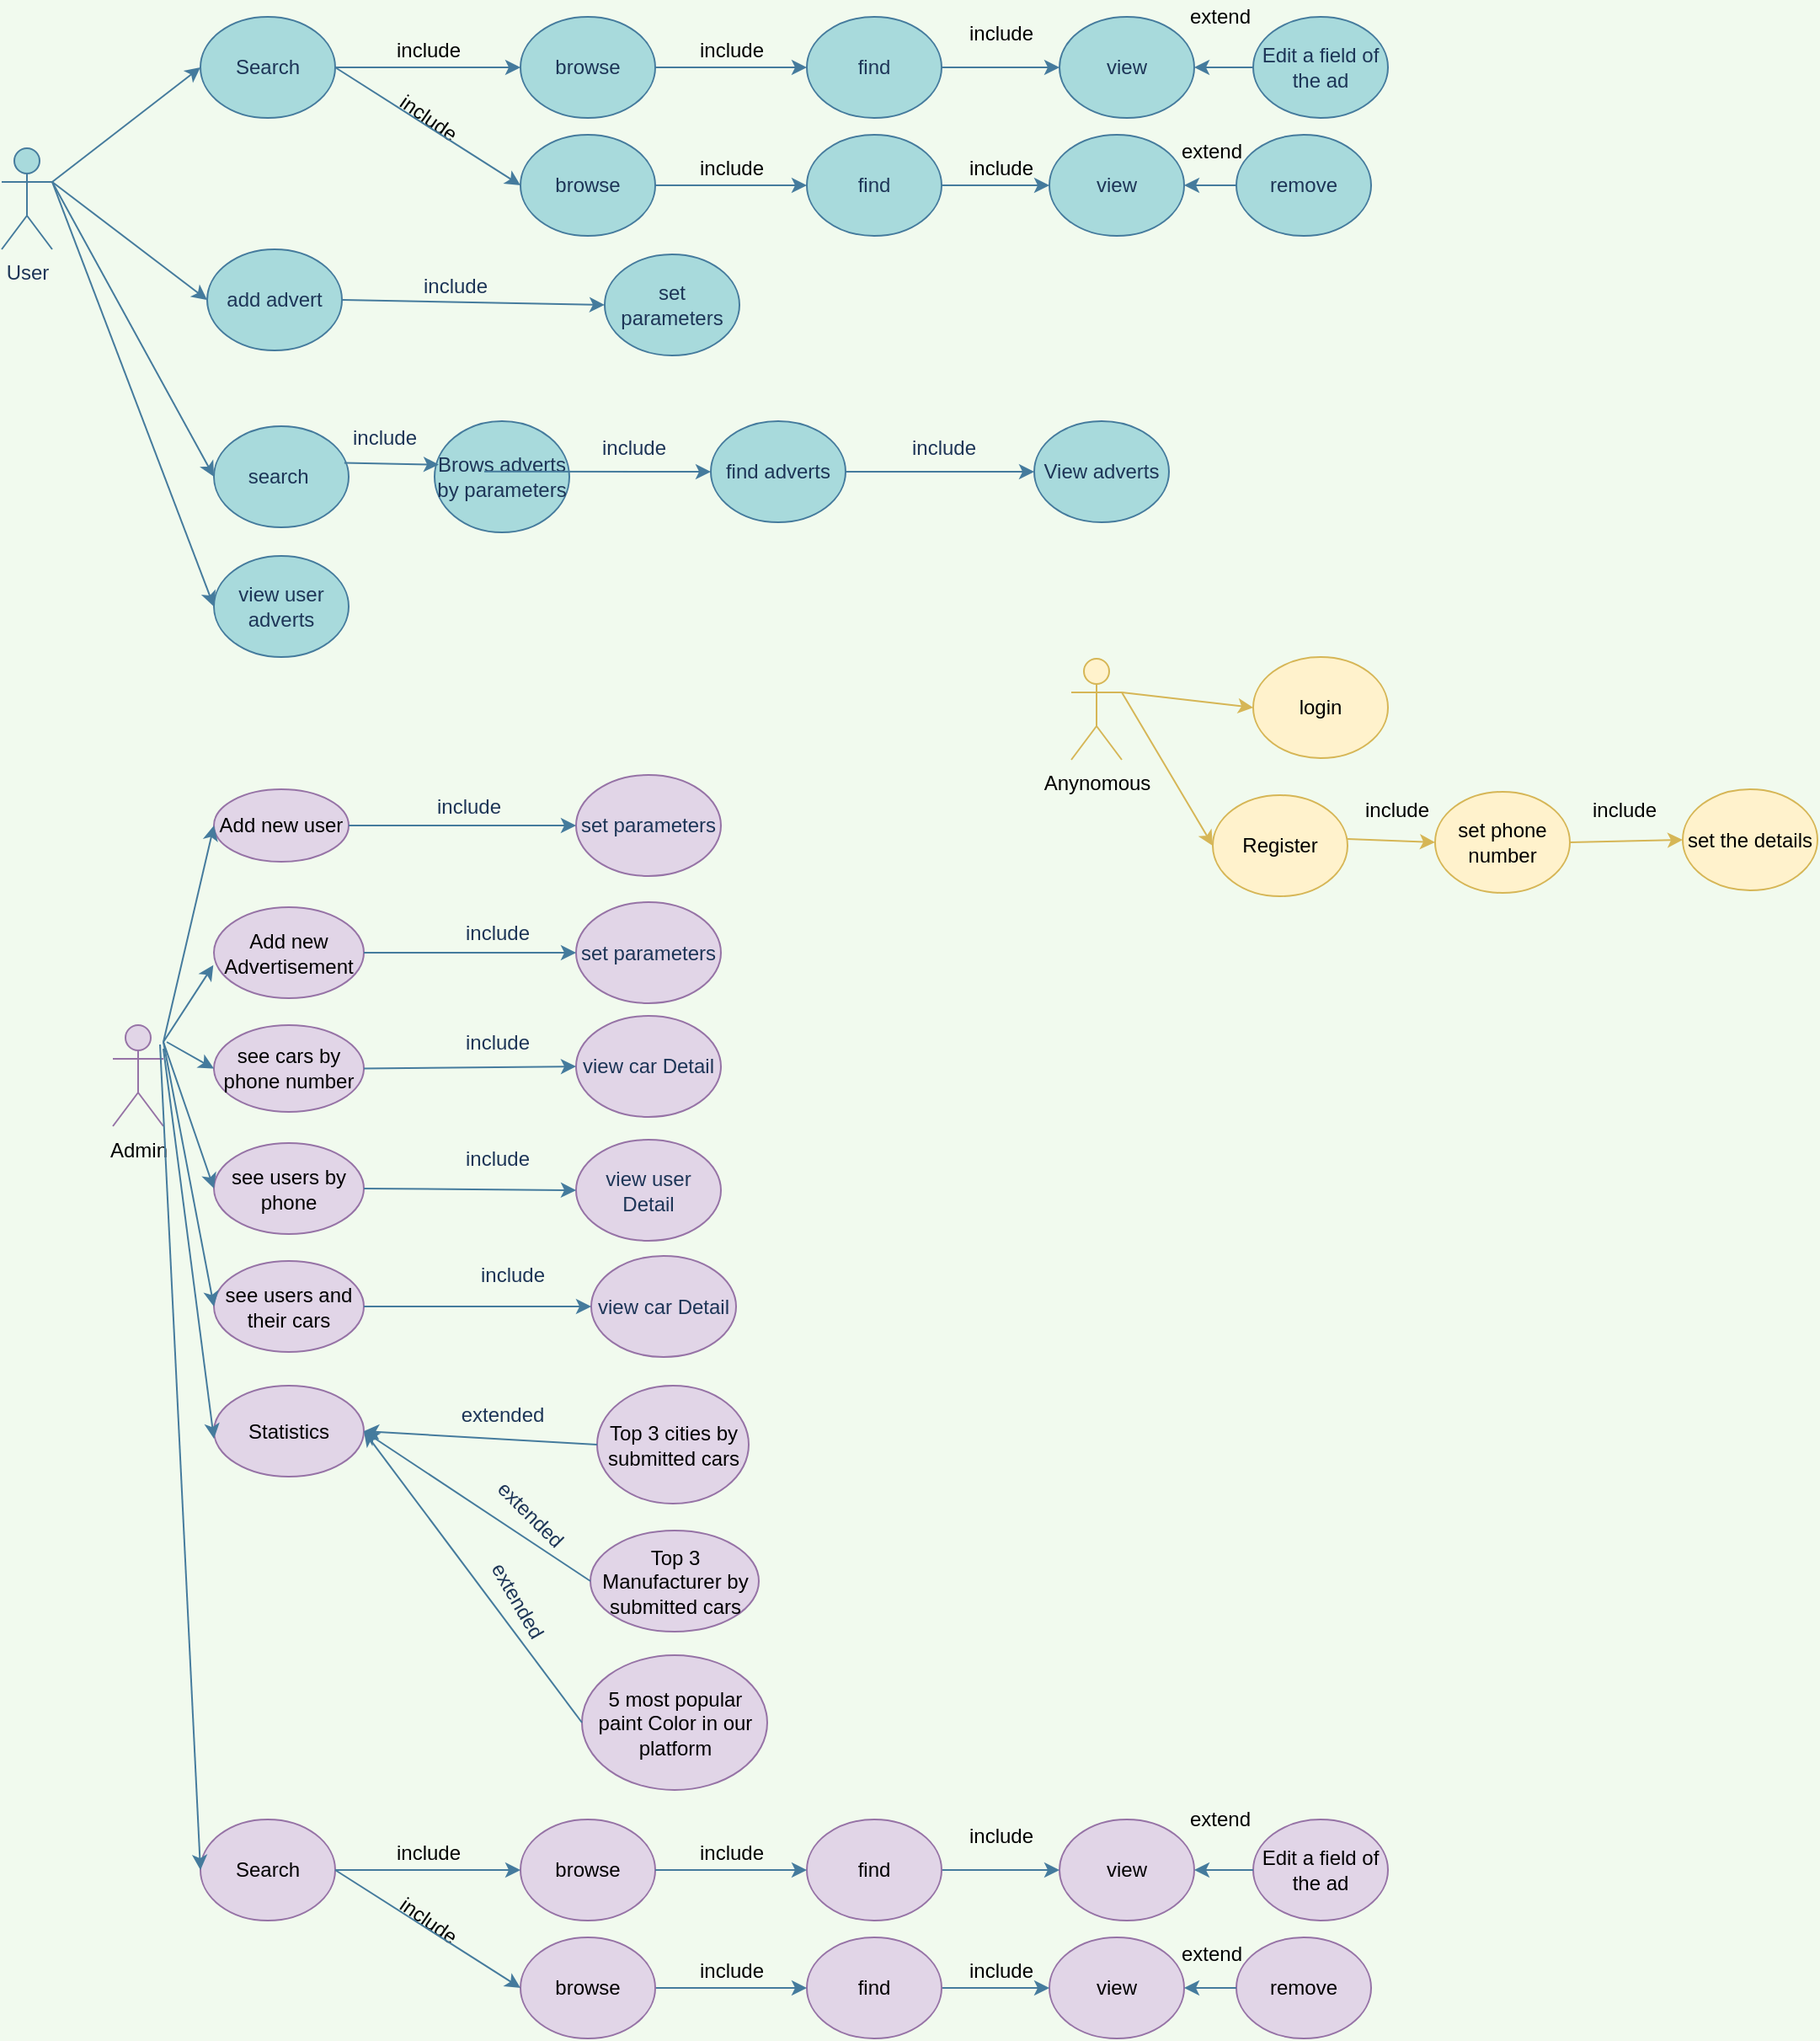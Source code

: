 <mxfile version="14.8.2" type="github">
  <diagram id="tswVuwicUbU1k4SYGEqR" name="Page-1">
    <mxGraphModel dx="1483" dy="720" grid="1" gridSize="10" guides="1" tooltips="1" connect="1" arrows="1" fold="1" page="1" pageScale="1" pageWidth="850" pageHeight="1100" background="#F1FAEE" math="0" shadow="0">
      <root>
        <mxCell id="0" />
        <mxCell id="1" parent="0" />
        <mxCell id="bs741uLaWHL2bu_HKlmw-3" value="User" style="shape=umlActor;verticalLabelPosition=bottom;verticalAlign=top;html=1;outlineConnect=0;fillColor=#A8DADC;strokeColor=#457B9D;fontColor=#1D3557;" parent="1" vertex="1">
          <mxGeometry x="102" y="88" width="30" height="60" as="geometry" />
        </mxCell>
        <mxCell id="bs741uLaWHL2bu_HKlmw-4" value="Admin" style="shape=umlActor;verticalLabelPosition=bottom;verticalAlign=top;html=1;outlineConnect=0;fillColor=#e1d5e7;strokeColor=#9673a6;" parent="1" vertex="1">
          <mxGeometry x="168" y="608.5" width="30" height="60" as="geometry" />
        </mxCell>
        <mxCell id="bs741uLaWHL2bu_HKlmw-12" value="Add new user" style="ellipse;whiteSpace=wrap;html=1;fillColor=#e1d5e7;strokeColor=#9673a6;" parent="1" vertex="1">
          <mxGeometry x="228" y="468.5" width="80" height="43" as="geometry" />
        </mxCell>
        <mxCell id="bs741uLaWHL2bu_HKlmw-13" value="Add new Advertisement" style="ellipse;whiteSpace=wrap;html=1;fillColor=#e1d5e7;strokeColor=#9673a6;" parent="1" vertex="1">
          <mxGeometry x="228" y="538.5" width="89" height="54" as="geometry" />
        </mxCell>
        <mxCell id="bs741uLaWHL2bu_HKlmw-14" value="see cars by phone number" style="ellipse;whiteSpace=wrap;html=1;fillColor=#e1d5e7;strokeColor=#9673a6;" parent="1" vertex="1">
          <mxGeometry x="228" y="608.5" width="89" height="51.5" as="geometry" />
        </mxCell>
        <mxCell id="bs741uLaWHL2bu_HKlmw-15" value="see users by phone" style="ellipse;whiteSpace=wrap;html=1;fillColor=#e1d5e7;strokeColor=#9673a6;" parent="1" vertex="1">
          <mxGeometry x="228" y="678.5" width="89" height="54" as="geometry" />
        </mxCell>
        <mxCell id="bs741uLaWHL2bu_HKlmw-16" value="see users and their cars" style="ellipse;whiteSpace=wrap;html=1;fillColor=#e1d5e7;strokeColor=#9673a6;" parent="1" vertex="1">
          <mxGeometry x="228" y="748.5" width="89" height="54" as="geometry" />
        </mxCell>
        <mxCell id="bs741uLaWHL2bu_HKlmw-18" value="Register" style="ellipse;whiteSpace=wrap;html=1;fillColor=#fff2cc;strokeColor=#d6b656;" parent="1" vertex="1">
          <mxGeometry x="821" y="472" width="80" height="60" as="geometry" />
        </mxCell>
        <mxCell id="bs741uLaWHL2bu_HKlmw-20" value="add advert" style="ellipse;whiteSpace=wrap;html=1;fillColor=#A8DADC;strokeColor=#457B9D;fontColor=#1D3557;" parent="1" vertex="1">
          <mxGeometry x="224" y="148" width="80" height="60" as="geometry" />
        </mxCell>
        <mxCell id="bs741uLaWHL2bu_HKlmw-21" value="search&amp;nbsp;" style="ellipse;whiteSpace=wrap;html=1;fillColor=#A8DADC;strokeColor=#457B9D;fontColor=#1D3557;" parent="1" vertex="1">
          <mxGeometry x="228" y="253" width="80" height="60" as="geometry" />
        </mxCell>
        <mxCell id="bs741uLaWHL2bu_HKlmw-25" value="" style="endArrow=classic;html=1;entryX=0;entryY=0.5;entryDx=0;entryDy=0;exitX=1;exitY=0.333;exitDx=0;exitDy=0;labelBackgroundColor=#F1FAEE;strokeColor=#457B9D;fontColor=#1D3557;exitPerimeter=0;" parent="1" source="bs741uLaWHL2bu_HKlmw-3" target="Sk61M5sw2czVdU3ApHa5-73" edge="1">
          <mxGeometry width="50" height="50" relative="1" as="geometry">
            <mxPoint x="186" y="110" as="sourcePoint" />
            <mxPoint x="215" y="50" as="targetPoint" />
          </mxGeometry>
        </mxCell>
        <mxCell id="bs741uLaWHL2bu_HKlmw-29" value="" style="endArrow=classic;html=1;entryX=0;entryY=0.5;entryDx=0;entryDy=0;exitX=1;exitY=0.333;exitDx=0;exitDy=0;labelBackgroundColor=#F1FAEE;strokeColor=#457B9D;fontColor=#1D3557;exitPerimeter=0;" parent="1" source="bs741uLaWHL2bu_HKlmw-3" target="bs741uLaWHL2bu_HKlmw-20" edge="1">
          <mxGeometry width="50" height="50" relative="1" as="geometry">
            <mxPoint x="186" y="110" as="sourcePoint" />
            <mxPoint x="286.72" y="80" as="targetPoint" />
          </mxGeometry>
        </mxCell>
        <mxCell id="bs741uLaWHL2bu_HKlmw-30" value="" style="endArrow=classic;html=1;exitX=1;exitY=0.333;exitDx=0;exitDy=0;entryX=0;entryY=0.5;entryDx=0;entryDy=0;labelBackgroundColor=#F1FAEE;strokeColor=#457B9D;fontColor=#1D3557;exitPerimeter=0;" parent="1" source="bs741uLaWHL2bu_HKlmw-3" target="bs741uLaWHL2bu_HKlmw-21" edge="1">
          <mxGeometry width="50" height="50" relative="1" as="geometry">
            <mxPoint x="186" y="110" as="sourcePoint" />
            <mxPoint x="251.0" y="170.5" as="targetPoint" />
          </mxGeometry>
        </mxCell>
        <mxCell id="bs741uLaWHL2bu_HKlmw-36" value="" style="endArrow=classic;html=1;labelBackgroundColor=#F1FAEE;strokeColor=#d6b656;fontColor=#1D3557;entryX=0;entryY=0.5;entryDx=0;entryDy=0;exitX=1;exitY=0.333;exitDx=0;exitDy=0;exitPerimeter=0;fillColor=#fff2cc;" parent="1" target="DUVo78RTMQmbti6cE1o_-12" edge="1" source="DUVo78RTMQmbti6cE1o_-9">
          <mxGeometry width="50" height="50" relative="1" as="geometry">
            <mxPoint x="785" y="420" as="sourcePoint" />
            <mxPoint x="825" y="422" as="targetPoint" />
          </mxGeometry>
        </mxCell>
        <mxCell id="bs741uLaWHL2bu_HKlmw-37" value="view" style="ellipse;whiteSpace=wrap;html=1;fillColor=#A8DADC;strokeColor=#457B9D;fontColor=#1D3557;" parent="1" vertex="1">
          <mxGeometry x="730" y="10" width="80" height="60" as="geometry" />
        </mxCell>
        <mxCell id="bs741uLaWHL2bu_HKlmw-39" value="" style="endArrow=classic;html=1;exitX=1;exitY=0.5;exitDx=0;exitDy=0;labelBackgroundColor=#F1FAEE;strokeColor=#457B9D;fontColor=#1D3557;entryX=0;entryY=0.5;entryDx=0;entryDy=0;" parent="1" source="Sk61M5sw2czVdU3ApHa5-71" target="bs741uLaWHL2bu_HKlmw-37" edge="1">
          <mxGeometry width="50" height="50" relative="1" as="geometry">
            <mxPoint x="380" y="45" as="sourcePoint" />
            <mxPoint x="540" y="40" as="targetPoint" />
          </mxGeometry>
        </mxCell>
        <mxCell id="bs741uLaWHL2bu_HKlmw-41" value="include" style="text;html=1;align=center;verticalAlign=middle;resizable=0;points=[];autosize=1;rotation=0;" parent="1" vertex="1">
          <mxGeometry x="670" y="10" width="50" height="20" as="geometry" />
        </mxCell>
        <mxCell id="bs741uLaWHL2bu_HKlmw-51" value="set parameters" style="ellipse;whiteSpace=wrap;html=1;fillColor=#A8DADC;strokeColor=#457B9D;fontColor=#1D3557;" parent="1" vertex="1">
          <mxGeometry x="460" y="151" width="80" height="60" as="geometry" />
        </mxCell>
        <mxCell id="bs741uLaWHL2bu_HKlmw-55" value="" style="endArrow=classic;html=1;entryX=0;entryY=0.5;entryDx=0;entryDy=0;exitX=1;exitY=0.5;exitDx=0;exitDy=0;labelBackgroundColor=#F1FAEE;strokeColor=#457B9D;fontColor=#1D3557;" parent="1" source="bs741uLaWHL2bu_HKlmw-20" target="bs741uLaWHL2bu_HKlmw-51" edge="1">
          <mxGeometry width="50" height="50" relative="1" as="geometry">
            <mxPoint x="389" y="180" as="sourcePoint" />
            <mxPoint x="488" y="248" as="targetPoint" />
          </mxGeometry>
        </mxCell>
        <mxCell id="bs741uLaWHL2bu_HKlmw-56" value="include" style="text;html=1;align=center;verticalAlign=middle;resizable=0;points=[];autosize=1;strokeColor=none;rotation=0;fontColor=#1D3557;" parent="1" vertex="1">
          <mxGeometry x="304" y="250" width="50" height="20" as="geometry" />
        </mxCell>
        <mxCell id="Sk61M5sw2czVdU3ApHa5-1" value="Brows adverts by parameters" style="ellipse;whiteSpace=wrap;html=1;fillColor=#A8DADC;strokeColor=#457B9D;fontColor=#1D3557;" parent="1" vertex="1">
          <mxGeometry x="359" y="250" width="80" height="66" as="geometry" />
        </mxCell>
        <mxCell id="Sk61M5sw2czVdU3ApHa5-3" value="find adverts" style="ellipse;whiteSpace=wrap;html=1;fillColor=#A8DADC;strokeColor=#457B9D;fontColor=#1D3557;" parent="1" vertex="1">
          <mxGeometry x="523" y="250" width="80" height="60" as="geometry" />
        </mxCell>
        <mxCell id="Sk61M5sw2czVdU3ApHa5-5" value="" style="endArrow=classic;html=1;exitX=1;exitY=0.5;exitDx=0;exitDy=0;labelBackgroundColor=#F1FAEE;strokeColor=#457B9D;fontColor=#1D3557;entryX=0;entryY=0.5;entryDx=0;entryDy=0;" parent="1" edge="1" target="Sk61M5sw2czVdU3ApHa5-3">
          <mxGeometry width="50" height="50" relative="1" as="geometry">
            <mxPoint x="388.5" y="279.86" as="sourcePoint" />
            <mxPoint x="428.5" y="280" as="targetPoint" />
          </mxGeometry>
        </mxCell>
        <mxCell id="Sk61M5sw2czVdU3ApHa5-6" value="include" style="text;html=1;align=center;verticalAlign=middle;resizable=0;points=[];autosize=1;strokeColor=none;rotation=0;fontColor=#1D3557;" parent="1" vertex="1">
          <mxGeometry x="452" y="256" width="50" height="20" as="geometry" />
        </mxCell>
        <mxCell id="Sk61M5sw2czVdU3ApHa5-7" value="include" style="text;html=1;align=center;verticalAlign=middle;resizable=0;points=[];autosize=1;strokeColor=none;rotation=0;fontColor=#1D3557;" parent="1" vertex="1">
          <mxGeometry x="346" y="160" width="50" height="20" as="geometry" />
        </mxCell>
        <mxCell id="Sk61M5sw2czVdU3ApHa5-8" value="" style="endArrow=classic;html=1;exitX=0.968;exitY=0.363;exitDx=0;exitDy=0;labelBackgroundColor=#F1FAEE;strokeColor=#457B9D;fontColor=#1D3557;entryX=0.031;entryY=0.391;entryDx=0;entryDy=0;entryPerimeter=0;exitPerimeter=0;" parent="1" target="Sk61M5sw2czVdU3ApHa5-1" edge="1" source="bs741uLaWHL2bu_HKlmw-21">
          <mxGeometry width="50" height="50" relative="1" as="geometry">
            <mxPoint x="259" y="300" as="sourcePoint" />
            <mxPoint x="330" y="304" as="targetPoint" />
          </mxGeometry>
        </mxCell>
        <mxCell id="Sk61M5sw2czVdU3ApHa5-9" value="View adverts" style="ellipse;whiteSpace=wrap;html=1;fillColor=#A8DADC;strokeColor=#457B9D;fontColor=#1D3557;" parent="1" vertex="1">
          <mxGeometry x="715" y="250" width="80" height="60" as="geometry" />
        </mxCell>
        <mxCell id="Sk61M5sw2czVdU3ApHa5-10" value="" style="endArrow=classic;html=1;exitX=1;exitY=0.5;exitDx=0;exitDy=0;labelBackgroundColor=#F1FAEE;strokeColor=#457B9D;fontColor=#1D3557;entryX=0;entryY=0.5;entryDx=0;entryDy=0;" parent="1" source="Sk61M5sw2czVdU3ApHa5-3" target="Sk61M5sw2czVdU3ApHa5-9" edge="1">
          <mxGeometry width="50" height="50" relative="1" as="geometry">
            <mxPoint x="448.5" y="325.76" as="sourcePoint" />
            <mxPoint x="468.5" y="356" as="targetPoint" />
          </mxGeometry>
        </mxCell>
        <mxCell id="Sk61M5sw2czVdU3ApHa5-12" value="set&amp;nbsp;phone number" style="ellipse;whiteSpace=wrap;html=1;fillColor=#fff2cc;strokeColor=#d6b656;" parent="1" vertex="1">
          <mxGeometry x="953" y="470" width="80" height="60" as="geometry" />
        </mxCell>
        <mxCell id="Sk61M5sw2czVdU3ApHa5-14" value="" style="endArrow=classic;html=1;labelBackgroundColor=#F1FAEE;strokeColor=#d6b656;fontColor=#1D3557;exitX=1;exitY=0.5;exitDx=0;exitDy=0;entryX=0;entryY=0.5;entryDx=0;entryDy=0;fillColor=#fff2cc;" parent="1" target="Sk61M5sw2czVdU3ApHa5-12" edge="1">
          <mxGeometry width="50" height="50" relative="1" as="geometry">
            <mxPoint x="901" y="498" as="sourcePoint" />
            <mxPoint x="953" y="507" as="targetPoint" />
          </mxGeometry>
        </mxCell>
        <mxCell id="Sk61M5sw2czVdU3ApHa5-15" value="include" style="text;html=1;align=center;verticalAlign=middle;resizable=0;points=[];autosize=1;rotation=0;" parent="1" vertex="1">
          <mxGeometry x="905" y="471" width="50" height="20" as="geometry" />
        </mxCell>
        <mxCell id="Sk61M5sw2czVdU3ApHa5-16" value="set the details" style="ellipse;whiteSpace=wrap;html=1;fillColor=#fff2cc;strokeColor=#d6b656;" parent="1" vertex="1">
          <mxGeometry x="1100" y="468.5" width="80" height="60" as="geometry" />
        </mxCell>
        <mxCell id="Sk61M5sw2czVdU3ApHa5-20" value="include" style="text;html=1;align=center;verticalAlign=middle;resizable=0;points=[];autosize=1;rotation=0;" parent="1" vertex="1">
          <mxGeometry x="1040" y="471" width="50" height="20" as="geometry" />
        </mxCell>
        <mxCell id="Sk61M5sw2czVdU3ApHa5-21" value="" style="endArrow=classic;html=1;entryX=0;entryY=0.5;entryDx=0;entryDy=0;labelBackgroundColor=#F1FAEE;strokeColor=#d6b656;fontColor=#1D3557;fillColor=#fff2cc;exitX=1;exitY=0.5;exitDx=0;exitDy=0;" parent="1" target="Sk61M5sw2czVdU3ApHa5-16" edge="1" source="Sk61M5sw2czVdU3ApHa5-12">
          <mxGeometry width="50" height="50" relative="1" as="geometry">
            <mxPoint x="901" y="511" as="sourcePoint" />
            <mxPoint x="920.553" y="679.91" as="targetPoint" />
          </mxGeometry>
        </mxCell>
        <mxCell id="Sk61M5sw2czVdU3ApHa5-38" value="" style="endArrow=classic;html=1;entryX=0;entryY=0.5;entryDx=0;entryDy=0;labelBackgroundColor=#F1FAEE;strokeColor=#457B9D;fontColor=#1D3557;" parent="1" target="bs741uLaWHL2bu_HKlmw-12" edge="1">
          <mxGeometry width="50" height="50" relative="1" as="geometry">
            <mxPoint x="198" y="618.5" as="sourcePoint" />
            <mxPoint x="250" y="688.5" as="targetPoint" />
          </mxGeometry>
        </mxCell>
        <mxCell id="Sk61M5sw2czVdU3ApHa5-39" value="" style="endArrow=classic;html=1;entryX=-0.004;entryY=0.636;entryDx=0;entryDy=0;labelBackgroundColor=#F1FAEE;strokeColor=#457B9D;fontColor=#1D3557;entryPerimeter=0;" parent="1" target="bs741uLaWHL2bu_HKlmw-13" edge="1">
          <mxGeometry width="50" height="50" relative="1" as="geometry">
            <mxPoint x="198" y="618.5" as="sourcePoint" />
            <mxPoint x="228" y="518.5" as="targetPoint" />
          </mxGeometry>
        </mxCell>
        <mxCell id="Sk61M5sw2czVdU3ApHa5-40" value="" style="endArrow=classic;html=1;entryX=0;entryY=0.5;entryDx=0;entryDy=0;labelBackgroundColor=#F1FAEE;strokeColor=#457B9D;fontColor=#1D3557;" parent="1" target="bs741uLaWHL2bu_HKlmw-14" edge="1">
          <mxGeometry width="50" height="50" relative="1" as="geometry">
            <mxPoint x="200" y="618.5" as="sourcePoint" />
            <mxPoint x="228.0" y="594.5" as="targetPoint" />
          </mxGeometry>
        </mxCell>
        <mxCell id="Sk61M5sw2czVdU3ApHa5-41" value="" style="endArrow=classic;html=1;entryX=0;entryY=0.5;entryDx=0;entryDy=0;labelBackgroundColor=#F1FAEE;strokeColor=#457B9D;fontColor=#1D3557;" parent="1" target="bs741uLaWHL2bu_HKlmw-15" edge="1">
          <mxGeometry width="50" height="50" relative="1" as="geometry">
            <mxPoint x="198" y="618.5" as="sourcePoint" />
            <mxPoint x="226" y="658.5" as="targetPoint" />
          </mxGeometry>
        </mxCell>
        <mxCell id="Sk61M5sw2czVdU3ApHa5-42" value="" style="endArrow=classic;html=1;entryX=0;entryY=0.5;entryDx=0;entryDy=0;labelBackgroundColor=#F1FAEE;strokeColor=#457B9D;fontColor=#1D3557;" parent="1" target="bs741uLaWHL2bu_HKlmw-16" edge="1">
          <mxGeometry width="50" height="50" relative="1" as="geometry">
            <mxPoint x="198" y="618.5" as="sourcePoint" />
            <mxPoint x="228" y="739.5" as="targetPoint" />
          </mxGeometry>
        </mxCell>
        <mxCell id="Sk61M5sw2czVdU3ApHa5-51" value="&lt;span style=&quot;color: rgb(29 , 53 , 87)&quot;&gt;set parameters&lt;/span&gt;" style="ellipse;whiteSpace=wrap;html=1;fillColor=#e1d5e7;strokeColor=#9673a6;" parent="1" vertex="1">
          <mxGeometry x="443" y="460" width="86" height="60" as="geometry" />
        </mxCell>
        <mxCell id="Sk61M5sw2czVdU3ApHa5-52" value="" style="endArrow=classic;html=1;labelBackgroundColor=#F1FAEE;strokeColor=#457B9D;fontColor=#1D3557;exitX=1;exitY=0.5;exitDx=0;exitDy=0;entryX=0;entryY=0.5;entryDx=0;entryDy=0;" parent="1" source="bs741uLaWHL2bu_HKlmw-12" target="Sk61M5sw2czVdU3ApHa5-51" edge="1">
          <mxGeometry width="50" height="50" relative="1" as="geometry">
            <mxPoint x="462" y="608.5" as="sourcePoint" />
            <mxPoint x="345" y="552.5" as="targetPoint" />
          </mxGeometry>
        </mxCell>
        <mxCell id="Sk61M5sw2czVdU3ApHa5-53" value="include" style="text;html=1;align=center;verticalAlign=middle;resizable=0;points=[];autosize=1;strokeColor=none;rotation=0;fontColor=#1D3557;" parent="1" vertex="1">
          <mxGeometry x="354" y="468.5" width="50" height="20" as="geometry" />
        </mxCell>
        <mxCell id="Sk61M5sw2czVdU3ApHa5-54" value="Statistics" style="ellipse;whiteSpace=wrap;html=1;fillColor=#e1d5e7;strokeColor=#9673a6;" parent="1" vertex="1">
          <mxGeometry x="228" y="822.5" width="89" height="54" as="geometry" />
        </mxCell>
        <mxCell id="Sk61M5sw2czVdU3ApHa5-55" value="" style="endArrow=classic;html=1;entryX=0;entryY=0.5;entryDx=0;entryDy=0;labelBackgroundColor=#F1FAEE;strokeColor=#457B9D;fontColor=#1D3557;" parent="1" edge="1">
          <mxGeometry width="50" height="50" relative="1" as="geometry">
            <mxPoint x="198" y="622.5" as="sourcePoint" />
            <mxPoint x="228.0" y="854" as="targetPoint" />
          </mxGeometry>
        </mxCell>
        <mxCell id="Sk61M5sw2czVdU3ApHa5-56" value="Top 3 cities by submitted cars" style="ellipse;whiteSpace=wrap;html=1;fillColor=#e1d5e7;strokeColor=#9673a6;" parent="1" vertex="1">
          <mxGeometry x="455.5" y="822.5" width="90" height="70" as="geometry" />
        </mxCell>
        <mxCell id="Sk61M5sw2czVdU3ApHa5-57" value="Top 3 Manufacturer by submitted cars" style="ellipse;whiteSpace=wrap;html=1;fillColor=#e1d5e7;strokeColor=#9673a6;" parent="1" vertex="1">
          <mxGeometry x="451.5" y="908.5" width="100" height="60" as="geometry" />
        </mxCell>
        <mxCell id="Sk61M5sw2czVdU3ApHa5-58" value="5 most popular paint Color in our platform" style="ellipse;whiteSpace=wrap;html=1;fillColor=#e1d5e7;strokeColor=#9673a6;" parent="1" vertex="1">
          <mxGeometry x="446.5" y="982.5" width="110" height="80" as="geometry" />
        </mxCell>
        <mxCell id="Sk61M5sw2czVdU3ApHa5-60" value="" style="endArrow=classic;html=1;fontColor=#1D3557;strokeColor=#457B9D;fillColor=#A8DADC;exitX=0;exitY=0.5;exitDx=0;exitDy=0;entryX=1;entryY=0.5;entryDx=0;entryDy=0;" parent="1" source="Sk61M5sw2czVdU3ApHa5-56" target="Sk61M5sw2czVdU3ApHa5-54" edge="1">
          <mxGeometry width="50" height="50" relative="1" as="geometry">
            <mxPoint x="369" y="762.5" as="sourcePoint" />
            <mxPoint x="419" y="712.5" as="targetPoint" />
          </mxGeometry>
        </mxCell>
        <mxCell id="Sk61M5sw2czVdU3ApHa5-61" value="" style="endArrow=classic;html=1;fontColor=#1D3557;strokeColor=#457B9D;fillColor=#A8DADC;exitX=0;exitY=0.5;exitDx=0;exitDy=0;entryX=1;entryY=0.5;entryDx=0;entryDy=0;" parent="1" source="Sk61M5sw2czVdU3ApHa5-57" target="Sk61M5sw2czVdU3ApHa5-54" edge="1">
          <mxGeometry width="50" height="50" relative="1" as="geometry">
            <mxPoint x="422" y="872.5" as="sourcePoint" />
            <mxPoint x="292.0" y="954.5" as="targetPoint" />
          </mxGeometry>
        </mxCell>
        <mxCell id="Sk61M5sw2czVdU3ApHa5-62" value="" style="endArrow=classic;html=1;fontColor=#1D3557;strokeColor=#457B9D;fillColor=#A8DADC;exitX=0;exitY=0.5;exitDx=0;exitDy=0;entryX=1;entryY=0.5;entryDx=0;entryDy=0;" parent="1" source="Sk61M5sw2czVdU3ApHa5-58" target="Sk61M5sw2czVdU3ApHa5-54" edge="1">
          <mxGeometry width="50" height="50" relative="1" as="geometry">
            <mxPoint x="417" y="942.5" as="sourcePoint" />
            <mxPoint x="291.0" y="943.5" as="targetPoint" />
          </mxGeometry>
        </mxCell>
        <mxCell id="Sk61M5sw2czVdU3ApHa5-63" value="extended" style="text;html=1;align=center;verticalAlign=middle;resizable=0;points=[];autosize=1;strokeColor=none;rotation=0;fontColor=#1D3557;" parent="1" vertex="1">
          <mxGeometry x="364" y="830" width="70" height="20" as="geometry" />
        </mxCell>
        <mxCell id="Sk61M5sw2czVdU3ApHa5-64" value="extended" style="text;html=1;align=center;verticalAlign=middle;resizable=0;points=[];autosize=1;strokeColor=none;rotation=45;fontColor=#1D3557;" parent="1" vertex="1">
          <mxGeometry x="381" y="888.5" width="70" height="20" as="geometry" />
        </mxCell>
        <mxCell id="Sk61M5sw2czVdU3ApHa5-65" value="extended" style="text;html=1;align=center;verticalAlign=middle;resizable=0;points=[];autosize=1;strokeColor=none;rotation=60;fontColor=#1D3557;" parent="1" vertex="1">
          <mxGeometry x="373" y="940" width="70" height="20" as="geometry" />
        </mxCell>
        <mxCell id="Sk61M5sw2czVdU3ApHa5-71" value="find" style="ellipse;whiteSpace=wrap;html=1;fillColor=#A8DADC;strokeColor=#457B9D;fontColor=#1D3557;" parent="1" vertex="1">
          <mxGeometry x="580" y="10" width="80" height="60" as="geometry" />
        </mxCell>
        <mxCell id="Sk61M5sw2czVdU3ApHa5-72" value="browse" style="ellipse;whiteSpace=wrap;html=1;fillColor=#A8DADC;strokeColor=#457B9D;fontColor=#1D3557;" parent="1" vertex="1">
          <mxGeometry x="410" y="10" width="80" height="60" as="geometry" />
        </mxCell>
        <mxCell id="Sk61M5sw2czVdU3ApHa5-73" value="Search" style="ellipse;whiteSpace=wrap;html=1;fillColor=#A8DADC;strokeColor=#457B9D;fontColor=#1D3557;" parent="1" vertex="1">
          <mxGeometry x="220" y="10" width="80" height="60" as="geometry" />
        </mxCell>
        <mxCell id="Sk61M5sw2czVdU3ApHa5-75" value="" style="endArrow=classic;html=1;entryX=0;entryY=0.5;entryDx=0;entryDy=0;labelBackgroundColor=#F1FAEE;strokeColor=#457B9D;fontColor=#1D3557;" parent="1" target="Sk61M5sw2czVdU3ApHa5-72" edge="1">
          <mxGeometry width="50" height="50" relative="1" as="geometry">
            <mxPoint x="300" y="40" as="sourcePoint" />
            <mxPoint x="345" y="-40" as="targetPoint" />
          </mxGeometry>
        </mxCell>
        <mxCell id="Sk61M5sw2czVdU3ApHa5-76" value="" style="endArrow=classic;html=1;exitX=1;exitY=0.5;exitDx=0;exitDy=0;labelBackgroundColor=#F1FAEE;strokeColor=#457B9D;fontColor=#1D3557;entryX=0;entryY=0.5;entryDx=0;entryDy=0;" parent="1" source="Sk61M5sw2czVdU3ApHa5-72" target="Sk61M5sw2czVdU3ApHa5-71" edge="1">
          <mxGeometry width="50" height="50" relative="1" as="geometry">
            <mxPoint x="566" y="49.17" as="sourcePoint" />
            <mxPoint x="496" y="49.17" as="targetPoint" />
          </mxGeometry>
        </mxCell>
        <mxCell id="Sk61M5sw2czVdU3ApHa5-77" value="include" style="text;html=1;align=center;verticalAlign=middle;resizable=0;points=[];autosize=1;rotation=0;" parent="1" vertex="1">
          <mxGeometry x="510" y="20" width="50" height="20" as="geometry" />
        </mxCell>
        <mxCell id="Sk61M5sw2czVdU3ApHa5-78" value="include" style="text;html=1;align=center;verticalAlign=middle;resizable=0;points=[];autosize=1;rotation=0;" parent="1" vertex="1">
          <mxGeometry x="330" y="20" width="50" height="20" as="geometry" />
        </mxCell>
        <mxCell id="Sk61M5sw2czVdU3ApHa5-79" value="include" style="text;html=1;align=center;verticalAlign=middle;resizable=0;points=[];autosize=1;rotation=35;" parent="1" vertex="1">
          <mxGeometry x="330" y="60" width="50" height="20" as="geometry" />
        </mxCell>
        <mxCell id="Sk61M5sw2czVdU3ApHa5-81" value="view" style="ellipse;whiteSpace=wrap;html=1;fillColor=#A8DADC;strokeColor=#457B9D;fontColor=#1D3557;" parent="1" vertex="1">
          <mxGeometry x="724" y="80" width="80" height="60" as="geometry" />
        </mxCell>
        <mxCell id="Sk61M5sw2czVdU3ApHa5-82" value="" style="endArrow=classic;html=1;labelBackgroundColor=#F1FAEE;strokeColor=#457B9D;fontColor=#1D3557;entryX=0;entryY=0.5;entryDx=0;entryDy=0;exitX=1;exitY=0.5;exitDx=0;exitDy=0;" parent="1" source="Sk61M5sw2czVdU3ApHa5-83" target="Sk61M5sw2czVdU3ApHa5-81" edge="1">
          <mxGeometry width="50" height="50" relative="1" as="geometry">
            <mxPoint x="690" y="160" as="sourcePoint" />
            <mxPoint x="452" y="110" as="targetPoint" />
          </mxGeometry>
        </mxCell>
        <mxCell id="Sk61M5sw2czVdU3ApHa5-83" value="find" style="ellipse;whiteSpace=wrap;html=1;fillColor=#A8DADC;strokeColor=#457B9D;fontColor=#1D3557;" parent="1" vertex="1">
          <mxGeometry x="580" y="80" width="80" height="60" as="geometry" />
        </mxCell>
        <mxCell id="Sk61M5sw2czVdU3ApHa5-84" value="" style="endArrow=classic;html=1;labelBackgroundColor=#F1FAEE;strokeColor=#457B9D;fontColor=#1D3557;entryX=0;entryY=0.5;entryDx=0;entryDy=0;exitX=1;exitY=0.5;exitDx=0;exitDy=0;" parent="1" source="Sk61M5sw2czVdU3ApHa5-85" target="Sk61M5sw2czVdU3ApHa5-83" edge="1">
          <mxGeometry width="50" height="50" relative="1" as="geometry">
            <mxPoint x="570" y="140" as="sourcePoint" />
            <mxPoint x="408" y="119.17" as="targetPoint" />
          </mxGeometry>
        </mxCell>
        <mxCell id="Sk61M5sw2czVdU3ApHa5-85" value="browse" style="ellipse;whiteSpace=wrap;html=1;fillColor=#A8DADC;strokeColor=#457B9D;fontColor=#1D3557;" parent="1" vertex="1">
          <mxGeometry x="410" y="80" width="80" height="60" as="geometry" />
        </mxCell>
        <mxCell id="Sk61M5sw2czVdU3ApHa5-86" value="" style="endArrow=classic;html=1;labelBackgroundColor=#F1FAEE;strokeColor=#457B9D;fontColor=#1D3557;entryX=0;entryY=0.5;entryDx=0;entryDy=0;exitX=1;exitY=0.5;exitDx=0;exitDy=0;" parent="1" source="Sk61M5sw2czVdU3ApHa5-73" target="Sk61M5sw2czVdU3ApHa5-85" edge="1">
          <mxGeometry width="50" height="50" relative="1" as="geometry">
            <mxPoint x="280" y="90" as="sourcePoint" />
            <mxPoint x="275" y="100" as="targetPoint" />
          </mxGeometry>
        </mxCell>
        <mxCell id="Sk61M5sw2czVdU3ApHa5-87" value="include" style="text;html=1;align=center;verticalAlign=middle;resizable=0;points=[];autosize=1;rotation=0;" parent="1" vertex="1">
          <mxGeometry x="510" y="90" width="50" height="20" as="geometry" />
        </mxCell>
        <mxCell id="Sk61M5sw2czVdU3ApHa5-88" value="include" style="text;html=1;align=center;verticalAlign=middle;resizable=0;points=[];autosize=1;rotation=0;" parent="1" vertex="1">
          <mxGeometry x="670" y="90" width="50" height="20" as="geometry" />
        </mxCell>
        <mxCell id="DUVo78RTMQmbti6cE1o_-1" value="Edit a field of the ad" style="ellipse;whiteSpace=wrap;html=1;fillColor=#A8DADC;strokeColor=#457B9D;fontColor=#1D3557;" vertex="1" parent="1">
          <mxGeometry x="845" y="10" width="80" height="60" as="geometry" />
        </mxCell>
        <mxCell id="DUVo78RTMQmbti6cE1o_-3" value="" style="endArrow=classic;html=1;exitX=0;exitY=0.5;exitDx=0;exitDy=0;labelBackgroundColor=#F1FAEE;strokeColor=#457B9D;fontColor=#1D3557;entryX=1;entryY=0.5;entryDx=0;entryDy=0;" edge="1" parent="1" source="DUVo78RTMQmbti6cE1o_-1" target="bs741uLaWHL2bu_HKlmw-37">
          <mxGeometry width="50" height="50" relative="1" as="geometry">
            <mxPoint x="850" y="79.17" as="sourcePoint" />
            <mxPoint x="780" y="79.17" as="targetPoint" />
          </mxGeometry>
        </mxCell>
        <mxCell id="DUVo78RTMQmbti6cE1o_-4" value="extend" style="text;html=1;align=center;verticalAlign=middle;resizable=0;points=[];autosize=1;rotation=0;" vertex="1" parent="1">
          <mxGeometry x="800" width="50" height="20" as="geometry" />
        </mxCell>
        <mxCell id="DUVo78RTMQmbti6cE1o_-5" value="remove" style="ellipse;whiteSpace=wrap;html=1;fillColor=#A8DADC;strokeColor=#457B9D;fontColor=#1D3557;" vertex="1" parent="1">
          <mxGeometry x="835" y="80" width="80" height="60" as="geometry" />
        </mxCell>
        <mxCell id="DUVo78RTMQmbti6cE1o_-6" value="" style="endArrow=classic;html=1;exitX=0;exitY=0.5;exitDx=0;exitDy=0;labelBackgroundColor=#F1FAEE;strokeColor=#457B9D;fontColor=#1D3557;entryX=1;entryY=0.5;entryDx=0;entryDy=0;" edge="1" parent="1" source="DUVo78RTMQmbti6cE1o_-5" target="Sk61M5sw2czVdU3ApHa5-81">
          <mxGeometry width="50" height="50" relative="1" as="geometry">
            <mxPoint x="835" y="137.58" as="sourcePoint" />
            <mxPoint x="800" y="137.58" as="targetPoint" />
          </mxGeometry>
        </mxCell>
        <mxCell id="DUVo78RTMQmbti6cE1o_-7" value="extend" style="text;html=1;align=center;verticalAlign=middle;resizable=0;points=[];autosize=1;rotation=0;" vertex="1" parent="1">
          <mxGeometry x="795" y="80" width="50" height="20" as="geometry" />
        </mxCell>
        <mxCell id="DUVo78RTMQmbti6cE1o_-8" value="include" style="text;html=1;align=center;verticalAlign=middle;resizable=0;points=[];autosize=1;strokeColor=none;rotation=0;fontColor=#1D3557;" vertex="1" parent="1">
          <mxGeometry x="636" y="256" width="50" height="20" as="geometry" />
        </mxCell>
        <mxCell id="DUVo78RTMQmbti6cE1o_-9" value="Anynomous" style="shape=umlActor;verticalLabelPosition=bottom;verticalAlign=top;html=1;outlineConnect=0;fillColor=#fff2cc;strokeColor=#d6b656;" vertex="1" parent="1">
          <mxGeometry x="737" y="391" width="30" height="60" as="geometry" />
        </mxCell>
        <mxCell id="DUVo78RTMQmbti6cE1o_-12" value="login" style="ellipse;whiteSpace=wrap;html=1;fillColor=#fff2cc;strokeColor=#d6b656;" vertex="1" parent="1">
          <mxGeometry x="845" y="390" width="80" height="60" as="geometry" />
        </mxCell>
        <mxCell id="DUVo78RTMQmbti6cE1o_-13" value="" style="endArrow=classic;html=1;labelBackgroundColor=#F1FAEE;strokeColor=#d6b656;fontColor=#1D3557;entryX=0;entryY=0.5;entryDx=0;entryDy=0;exitX=1;exitY=0.333;exitDx=0;exitDy=0;exitPerimeter=0;fillColor=#fff2cc;" edge="1" parent="1" source="DUVo78RTMQmbti6cE1o_-9" target="bs741uLaWHL2bu_HKlmw-18">
          <mxGeometry width="50" height="50" relative="1" as="geometry">
            <mxPoint x="815.5" y="460" as="sourcePoint" />
            <mxPoint x="855" y="430" as="targetPoint" />
          </mxGeometry>
        </mxCell>
        <mxCell id="DUVo78RTMQmbti6cE1o_-14" value="view user adverts" style="ellipse;whiteSpace=wrap;html=1;fillColor=#A8DADC;strokeColor=#457B9D;fontColor=#1D3557;" vertex="1" parent="1">
          <mxGeometry x="228" y="330" width="80" height="60" as="geometry" />
        </mxCell>
        <mxCell id="DUVo78RTMQmbti6cE1o_-15" value="" style="endArrow=classic;html=1;exitX=1;exitY=0.333;exitDx=0;exitDy=0;entryX=0;entryY=0.5;entryDx=0;entryDy=0;labelBackgroundColor=#F1FAEE;strokeColor=#457B9D;fontColor=#1D3557;exitPerimeter=0;" edge="1" parent="1" source="bs741uLaWHL2bu_HKlmw-3" target="DUVo78RTMQmbti6cE1o_-14">
          <mxGeometry width="50" height="50" relative="1" as="geometry">
            <mxPoint x="73.5" y="205" as="sourcePoint" />
            <mxPoint x="160.5" y="353" as="targetPoint" />
          </mxGeometry>
        </mxCell>
        <mxCell id="DUVo78RTMQmbti6cE1o_-17" value="&lt;span style=&quot;color: rgb(29 , 53 , 87)&quot;&gt;set parameters&lt;/span&gt;" style="ellipse;whiteSpace=wrap;html=1;fillColor=#e1d5e7;strokeColor=#9673a6;" vertex="1" parent="1">
          <mxGeometry x="443" y="535.5" width="86" height="60" as="geometry" />
        </mxCell>
        <mxCell id="DUVo78RTMQmbti6cE1o_-18" value="" style="endArrow=classic;html=1;labelBackgroundColor=#F1FAEE;strokeColor=#457B9D;fontColor=#1D3557;exitX=1;exitY=0.5;exitDx=0;exitDy=0;entryX=0;entryY=0.5;entryDx=0;entryDy=0;" edge="1" parent="1" target="DUVo78RTMQmbti6cE1o_-17" source="bs741uLaWHL2bu_HKlmw-13">
          <mxGeometry width="50" height="50" relative="1" as="geometry">
            <mxPoint x="347" y="565.5" as="sourcePoint" />
            <mxPoint x="384" y="628" as="targetPoint" />
          </mxGeometry>
        </mxCell>
        <mxCell id="DUVo78RTMQmbti6cE1o_-19" value="include" style="text;html=1;align=center;verticalAlign=middle;resizable=0;points=[];autosize=1;strokeColor=none;rotation=0;fontColor=#1D3557;" vertex="1" parent="1">
          <mxGeometry x="371" y="544" width="50" height="20" as="geometry" />
        </mxCell>
        <mxCell id="DUVo78RTMQmbti6cE1o_-20" value="&lt;span style=&quot;color: rgb(29 , 53 , 87)&quot;&gt;view car Detail&lt;/span&gt;" style="ellipse;whiteSpace=wrap;html=1;fillColor=#e1d5e7;strokeColor=#9673a6;" vertex="1" parent="1">
          <mxGeometry x="443" y="603" width="86" height="60" as="geometry" />
        </mxCell>
        <mxCell id="DUVo78RTMQmbti6cE1o_-21" value="include" style="text;html=1;align=center;verticalAlign=middle;resizable=0;points=[];autosize=1;strokeColor=none;rotation=0;fontColor=#1D3557;" vertex="1" parent="1">
          <mxGeometry x="371" y="608.5" width="50" height="20" as="geometry" />
        </mxCell>
        <mxCell id="DUVo78RTMQmbti6cE1o_-22" value="" style="endArrow=classic;html=1;labelBackgroundColor=#F1FAEE;strokeColor=#457B9D;fontColor=#1D3557;exitX=1;exitY=0.5;exitDx=0;exitDy=0;entryX=0;entryY=0.5;entryDx=0;entryDy=0;" edge="1" parent="1" source="bs741uLaWHL2bu_HKlmw-14" target="DUVo78RTMQmbti6cE1o_-20">
          <mxGeometry width="50" height="50" relative="1" as="geometry">
            <mxPoint x="320.5" y="659" as="sourcePoint" />
            <mxPoint x="446.5" y="659" as="targetPoint" />
          </mxGeometry>
        </mxCell>
        <mxCell id="DUVo78RTMQmbti6cE1o_-23" value="&lt;span style=&quot;color: rgb(29 , 53 , 87)&quot;&gt;view user Detail&lt;/span&gt;" style="ellipse;whiteSpace=wrap;html=1;fillColor=#e1d5e7;strokeColor=#9673a6;" vertex="1" parent="1">
          <mxGeometry x="443" y="676.5" width="86" height="60" as="geometry" />
        </mxCell>
        <mxCell id="DUVo78RTMQmbti6cE1o_-24" value="include" style="text;html=1;align=center;verticalAlign=middle;resizable=0;points=[];autosize=1;strokeColor=none;rotation=0;fontColor=#1D3557;" vertex="1" parent="1">
          <mxGeometry x="371" y="678" width="50" height="20" as="geometry" />
        </mxCell>
        <mxCell id="DUVo78RTMQmbti6cE1o_-25" value="" style="endArrow=classic;html=1;labelBackgroundColor=#F1FAEE;strokeColor=#457B9D;fontColor=#1D3557;entryX=0;entryY=0.5;entryDx=0;entryDy=0;exitX=1;exitY=0.5;exitDx=0;exitDy=0;" edge="1" parent="1" target="DUVo78RTMQmbti6cE1o_-23" source="bs741uLaWHL2bu_HKlmw-15">
          <mxGeometry width="50" height="50" relative="1" as="geometry">
            <mxPoint x="346" y="730" as="sourcePoint" />
            <mxPoint x="446.5" y="728.5" as="targetPoint" />
          </mxGeometry>
        </mxCell>
        <mxCell id="DUVo78RTMQmbti6cE1o_-29" value="&lt;span style=&quot;color: rgb(29 , 53 , 87)&quot;&gt;view car Detail&lt;/span&gt;" style="ellipse;whiteSpace=wrap;html=1;fillColor=#e1d5e7;strokeColor=#9673a6;" vertex="1" parent="1">
          <mxGeometry x="452" y="745.5" width="86" height="60" as="geometry" />
        </mxCell>
        <mxCell id="DUVo78RTMQmbti6cE1o_-30" value="include" style="text;html=1;align=center;verticalAlign=middle;resizable=0;points=[];autosize=1;strokeColor=none;rotation=0;fontColor=#1D3557;" vertex="1" parent="1">
          <mxGeometry x="380" y="747" width="50" height="20" as="geometry" />
        </mxCell>
        <mxCell id="DUVo78RTMQmbti6cE1o_-31" value="" style="endArrow=classic;html=1;labelBackgroundColor=#F1FAEE;strokeColor=#457B9D;fontColor=#1D3557;entryX=0;entryY=0.5;entryDx=0;entryDy=0;exitX=1;exitY=0.5;exitDx=0;exitDy=0;" edge="1" parent="1" target="DUVo78RTMQmbti6cE1o_-29" source="bs741uLaWHL2bu_HKlmw-16">
          <mxGeometry width="50" height="50" relative="1" as="geometry">
            <mxPoint x="326" y="774.5" as="sourcePoint" />
            <mxPoint x="455.5" y="797.5" as="targetPoint" />
          </mxGeometry>
        </mxCell>
        <mxCell id="DUVo78RTMQmbti6cE1o_-35" value="view" style="ellipse;whiteSpace=wrap;html=1;fillColor=#e1d5e7;strokeColor=#9673a6;" vertex="1" parent="1">
          <mxGeometry x="730" y="1080" width="80" height="60" as="geometry" />
        </mxCell>
        <mxCell id="DUVo78RTMQmbti6cE1o_-36" value="" style="endArrow=classic;html=1;exitX=1;exitY=0.5;exitDx=0;exitDy=0;labelBackgroundColor=#F1FAEE;strokeColor=#457B9D;fontColor=#1D3557;entryX=0;entryY=0.5;entryDx=0;entryDy=0;" edge="1" parent="1" source="DUVo78RTMQmbti6cE1o_-38" target="DUVo78RTMQmbti6cE1o_-35">
          <mxGeometry width="50" height="50" relative="1" as="geometry">
            <mxPoint x="380" y="1115" as="sourcePoint" />
            <mxPoint x="540" y="1110" as="targetPoint" />
          </mxGeometry>
        </mxCell>
        <mxCell id="DUVo78RTMQmbti6cE1o_-37" value="include" style="text;html=1;align=center;verticalAlign=middle;resizable=0;points=[];autosize=1;rotation=0;" vertex="1" parent="1">
          <mxGeometry x="670" y="1080" width="50" height="20" as="geometry" />
        </mxCell>
        <mxCell id="DUVo78RTMQmbti6cE1o_-38" value="find" style="ellipse;whiteSpace=wrap;html=1;fillColor=#e1d5e7;strokeColor=#9673a6;" vertex="1" parent="1">
          <mxGeometry x="580" y="1080" width="80" height="60" as="geometry" />
        </mxCell>
        <mxCell id="DUVo78RTMQmbti6cE1o_-39" value="browse" style="ellipse;whiteSpace=wrap;html=1;fillColor=#e1d5e7;strokeColor=#9673a6;" vertex="1" parent="1">
          <mxGeometry x="410" y="1080" width="80" height="60" as="geometry" />
        </mxCell>
        <mxCell id="DUVo78RTMQmbti6cE1o_-40" value="Search" style="ellipse;whiteSpace=wrap;html=1;fillColor=#e1d5e7;strokeColor=#9673a6;" vertex="1" parent="1">
          <mxGeometry x="220" y="1080" width="80" height="60" as="geometry" />
        </mxCell>
        <mxCell id="DUVo78RTMQmbti6cE1o_-41" value="" style="endArrow=classic;html=1;entryX=0;entryY=0.5;entryDx=0;entryDy=0;labelBackgroundColor=#F1FAEE;strokeColor=#457B9D;fontColor=#1D3557;" edge="1" parent="1" target="DUVo78RTMQmbti6cE1o_-39">
          <mxGeometry width="50" height="50" relative="1" as="geometry">
            <mxPoint x="300" y="1110" as="sourcePoint" />
            <mxPoint x="345" y="1030" as="targetPoint" />
          </mxGeometry>
        </mxCell>
        <mxCell id="DUVo78RTMQmbti6cE1o_-42" value="" style="endArrow=classic;html=1;exitX=1;exitY=0.5;exitDx=0;exitDy=0;labelBackgroundColor=#F1FAEE;strokeColor=#457B9D;fontColor=#1D3557;entryX=0;entryY=0.5;entryDx=0;entryDy=0;" edge="1" parent="1" source="DUVo78RTMQmbti6cE1o_-39" target="DUVo78RTMQmbti6cE1o_-38">
          <mxGeometry width="50" height="50" relative="1" as="geometry">
            <mxPoint x="566" y="1119.17" as="sourcePoint" />
            <mxPoint x="496" y="1119.17" as="targetPoint" />
          </mxGeometry>
        </mxCell>
        <mxCell id="DUVo78RTMQmbti6cE1o_-43" value="include" style="text;html=1;align=center;verticalAlign=middle;resizable=0;points=[];autosize=1;rotation=0;" vertex="1" parent="1">
          <mxGeometry x="510" y="1090" width="50" height="20" as="geometry" />
        </mxCell>
        <mxCell id="DUVo78RTMQmbti6cE1o_-44" value="include" style="text;html=1;align=center;verticalAlign=middle;resizable=0;points=[];autosize=1;rotation=0;" vertex="1" parent="1">
          <mxGeometry x="330" y="1090" width="50" height="20" as="geometry" />
        </mxCell>
        <mxCell id="DUVo78RTMQmbti6cE1o_-45" value="include" style="text;html=1;align=center;verticalAlign=middle;resizable=0;points=[];autosize=1;rotation=35;" vertex="1" parent="1">
          <mxGeometry x="330" y="1130" width="50" height="20" as="geometry" />
        </mxCell>
        <mxCell id="DUVo78RTMQmbti6cE1o_-46" value="view" style="ellipse;whiteSpace=wrap;html=1;fillColor=#e1d5e7;strokeColor=#9673a6;" vertex="1" parent="1">
          <mxGeometry x="724" y="1150" width="80" height="60" as="geometry" />
        </mxCell>
        <mxCell id="DUVo78RTMQmbti6cE1o_-47" value="" style="endArrow=classic;html=1;labelBackgroundColor=#F1FAEE;strokeColor=#457B9D;fontColor=#1D3557;entryX=0;entryY=0.5;entryDx=0;entryDy=0;exitX=1;exitY=0.5;exitDx=0;exitDy=0;" edge="1" parent="1" source="DUVo78RTMQmbti6cE1o_-48" target="DUVo78RTMQmbti6cE1o_-46">
          <mxGeometry width="50" height="50" relative="1" as="geometry">
            <mxPoint x="690" y="1230" as="sourcePoint" />
            <mxPoint x="452" y="1180" as="targetPoint" />
          </mxGeometry>
        </mxCell>
        <mxCell id="DUVo78RTMQmbti6cE1o_-48" value="find" style="ellipse;whiteSpace=wrap;html=1;fillColor=#e1d5e7;strokeColor=#9673a6;" vertex="1" parent="1">
          <mxGeometry x="580" y="1150" width="80" height="60" as="geometry" />
        </mxCell>
        <mxCell id="DUVo78RTMQmbti6cE1o_-49" value="" style="endArrow=classic;html=1;labelBackgroundColor=#F1FAEE;strokeColor=#457B9D;fontColor=#1D3557;entryX=0;entryY=0.5;entryDx=0;entryDy=0;exitX=1;exitY=0.5;exitDx=0;exitDy=0;" edge="1" parent="1" source="DUVo78RTMQmbti6cE1o_-50" target="DUVo78RTMQmbti6cE1o_-48">
          <mxGeometry width="50" height="50" relative="1" as="geometry">
            <mxPoint x="570" y="1210" as="sourcePoint" />
            <mxPoint x="408" y="1189.17" as="targetPoint" />
          </mxGeometry>
        </mxCell>
        <mxCell id="DUVo78RTMQmbti6cE1o_-50" value="browse" style="ellipse;whiteSpace=wrap;html=1;fillColor=#e1d5e7;strokeColor=#9673a6;" vertex="1" parent="1">
          <mxGeometry x="410" y="1150" width="80" height="60" as="geometry" />
        </mxCell>
        <mxCell id="DUVo78RTMQmbti6cE1o_-51" value="" style="endArrow=classic;html=1;labelBackgroundColor=#F1FAEE;strokeColor=#457B9D;fontColor=#1D3557;entryX=0;entryY=0.5;entryDx=0;entryDy=0;exitX=1;exitY=0.5;exitDx=0;exitDy=0;" edge="1" parent="1" source="DUVo78RTMQmbti6cE1o_-40" target="DUVo78RTMQmbti6cE1o_-50">
          <mxGeometry width="50" height="50" relative="1" as="geometry">
            <mxPoint x="280" y="1160" as="sourcePoint" />
            <mxPoint x="275" y="1170" as="targetPoint" />
          </mxGeometry>
        </mxCell>
        <mxCell id="DUVo78RTMQmbti6cE1o_-52" value="include" style="text;html=1;align=center;verticalAlign=middle;resizable=0;points=[];autosize=1;rotation=0;" vertex="1" parent="1">
          <mxGeometry x="510" y="1160" width="50" height="20" as="geometry" />
        </mxCell>
        <mxCell id="DUVo78RTMQmbti6cE1o_-53" value="include" style="text;html=1;align=center;verticalAlign=middle;resizable=0;points=[];autosize=1;rotation=0;" vertex="1" parent="1">
          <mxGeometry x="670" y="1160" width="50" height="20" as="geometry" />
        </mxCell>
        <mxCell id="DUVo78RTMQmbti6cE1o_-54" value="Edit a field of the ad" style="ellipse;whiteSpace=wrap;html=1;fillColor=#e1d5e7;strokeColor=#9673a6;" vertex="1" parent="1">
          <mxGeometry x="845" y="1080" width="80" height="60" as="geometry" />
        </mxCell>
        <mxCell id="DUVo78RTMQmbti6cE1o_-55" value="" style="endArrow=classic;html=1;exitX=0;exitY=0.5;exitDx=0;exitDy=0;labelBackgroundColor=#F1FAEE;strokeColor=#457B9D;fontColor=#1D3557;entryX=1;entryY=0.5;entryDx=0;entryDy=0;" edge="1" parent="1" source="DUVo78RTMQmbti6cE1o_-54" target="DUVo78RTMQmbti6cE1o_-35">
          <mxGeometry width="50" height="50" relative="1" as="geometry">
            <mxPoint x="850" y="1149.17" as="sourcePoint" />
            <mxPoint x="780" y="1149.17" as="targetPoint" />
          </mxGeometry>
        </mxCell>
        <mxCell id="DUVo78RTMQmbti6cE1o_-56" value="extend" style="text;html=1;align=center;verticalAlign=middle;resizable=0;points=[];autosize=1;rotation=0;" vertex="1" parent="1">
          <mxGeometry x="800" y="1070" width="50" height="20" as="geometry" />
        </mxCell>
        <mxCell id="DUVo78RTMQmbti6cE1o_-57" value="remove" style="ellipse;whiteSpace=wrap;html=1;fillColor=#e1d5e7;strokeColor=#9673a6;" vertex="1" parent="1">
          <mxGeometry x="835" y="1150" width="80" height="60" as="geometry" />
        </mxCell>
        <mxCell id="DUVo78RTMQmbti6cE1o_-58" value="" style="endArrow=classic;html=1;exitX=0;exitY=0.5;exitDx=0;exitDy=0;labelBackgroundColor=#F1FAEE;strokeColor=#457B9D;fontColor=#1D3557;entryX=1;entryY=0.5;entryDx=0;entryDy=0;" edge="1" parent="1" source="DUVo78RTMQmbti6cE1o_-57" target="DUVo78RTMQmbti6cE1o_-46">
          <mxGeometry width="50" height="50" relative="1" as="geometry">
            <mxPoint x="835" y="1207.58" as="sourcePoint" />
            <mxPoint x="800" y="1207.58" as="targetPoint" />
          </mxGeometry>
        </mxCell>
        <mxCell id="DUVo78RTMQmbti6cE1o_-59" value="extend" style="text;html=1;align=center;verticalAlign=middle;resizable=0;points=[];autosize=1;rotation=0;" vertex="1" parent="1">
          <mxGeometry x="795" y="1150" width="50" height="20" as="geometry" />
        </mxCell>
        <mxCell id="DUVo78RTMQmbti6cE1o_-60" value="" style="endArrow=classic;html=1;entryX=0;entryY=0.5;entryDx=0;entryDy=0;labelBackgroundColor=#F1FAEE;strokeColor=#457B9D;fontColor=#1D3557;" edge="1" parent="1" target="DUVo78RTMQmbti6cE1o_-40">
          <mxGeometry width="50" height="50" relative="1" as="geometry">
            <mxPoint x="196" y="620" as="sourcePoint" />
            <mxPoint x="116.0" y="981.5" as="targetPoint" />
          </mxGeometry>
        </mxCell>
      </root>
    </mxGraphModel>
  </diagram>
</mxfile>

